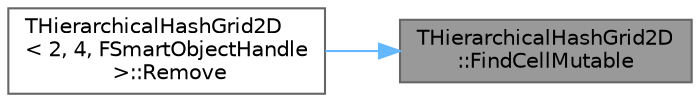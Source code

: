 digraph "THierarchicalHashGrid2D::FindCellMutable"
{
 // INTERACTIVE_SVG=YES
 // LATEX_PDF_SIZE
  bgcolor="transparent";
  edge [fontname=Helvetica,fontsize=10,labelfontname=Helvetica,labelfontsize=10];
  node [fontname=Helvetica,fontsize=10,shape=box,height=0.2,width=0.4];
  rankdir="RL";
  Node1 [id="Node000001",label="THierarchicalHashGrid2D\l::FindCellMutable",height=0.2,width=0.4,color="gray40", fillcolor="grey60", style="filled", fontcolor="black",tooltip="Returns a cell for specific location and level."];
  Node1 -> Node2 [id="edge1_Node000001_Node000002",dir="back",color="steelblue1",style="solid",tooltip=" "];
  Node2 [id="Node000002",label="THierarchicalHashGrid2D\l\< 2, 4, FSmartObjectHandle\l \>::Remove",height=0.2,width=0.4,color="grey40", fillcolor="white", style="filled",URL="$df/dd8/classTHierarchicalHashGrid2D.html#aee9834ab3dc5a616d9f6808dcb56b9ad",tooltip=" "];
}
